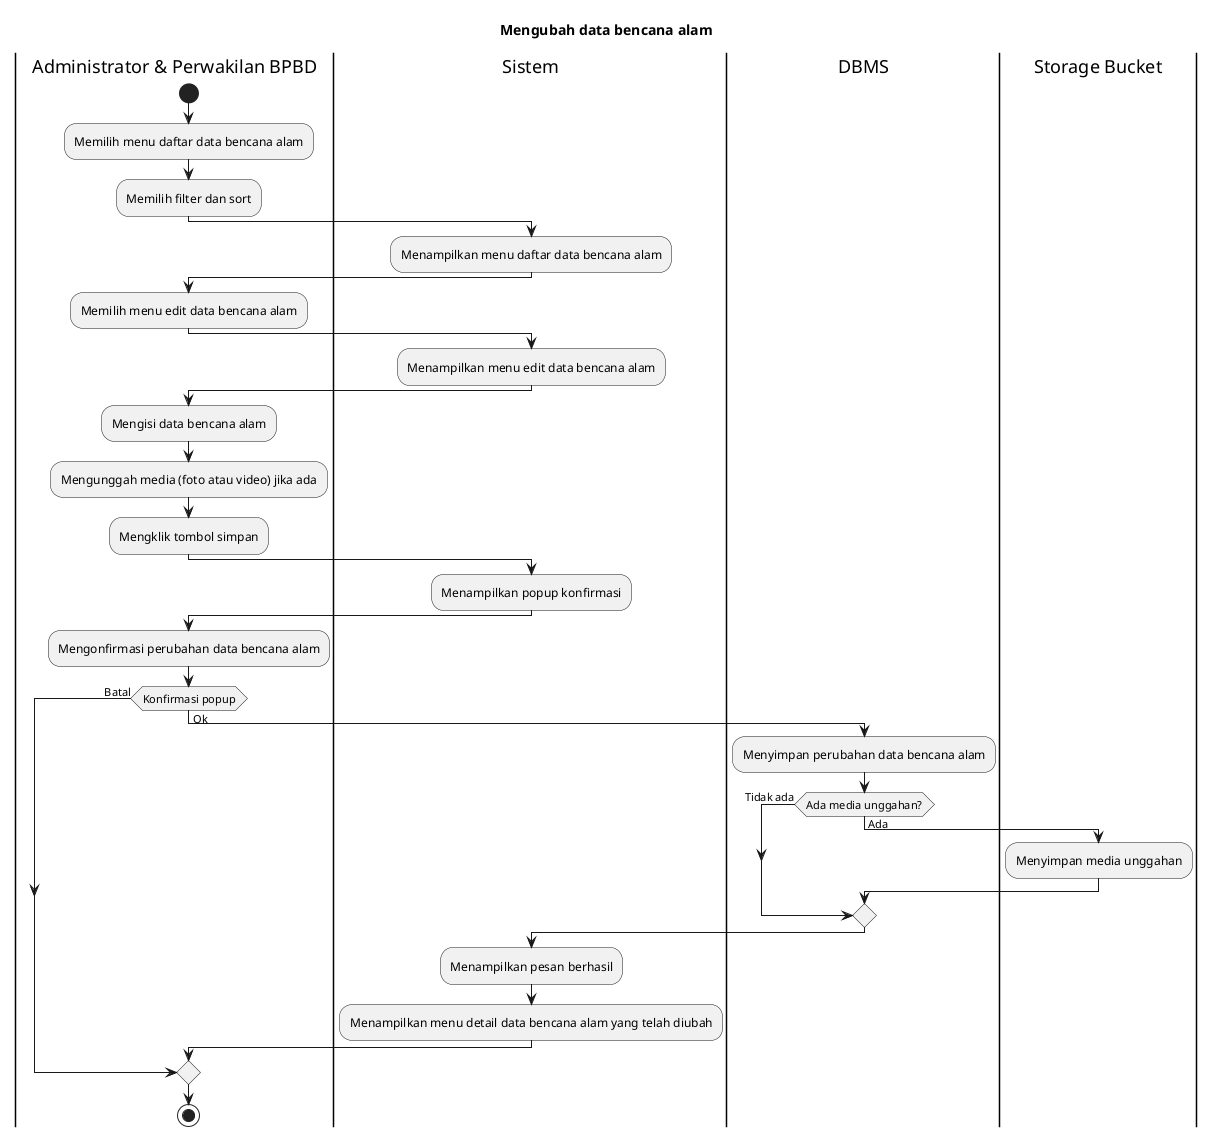 @startuml UC-MGDISASTER-008 - Mengubah data bencana alam
title Mengubah data bencana alam

|Administrator & Perwakilan BPBD|
start
:Memilih menu daftar data bencana alam;
:Memilih filter dan sort;

|Sistem|
:Menampilkan menu daftar data bencana alam;

|Administrator & Perwakilan BPBD|
:Memilih menu edit data bencana alam;

|Sistem|
:Menampilkan menu edit data bencana alam;

|Administrator & Perwakilan BPBD|
:Mengisi data bencana alam;
:Mengunggah media (foto atau video) jika ada;
:Mengklik tombol simpan;

|Sistem|
:Menampilkan popup konfirmasi;

|Administrator & Perwakilan BPBD|
:Mengonfirmasi perubahan data bencana alam;

if (Konfirmasi popup) then (Batal)
else (Ok)
  |DBMS|
  :Menyimpan perubahan data bencana alam;

  if (Ada media unggahan?) then (Tidak ada)
  else (Ada)
    |Storage Bucket|
    :Menyimpan media unggahan;
  endif

  |Sistem|
  :Menampilkan pesan berhasil;
  :Menampilkan menu detail data bencana alam yang telah diubah;
endif

|Administrator & Perwakilan BPBD|
stop

@enduml